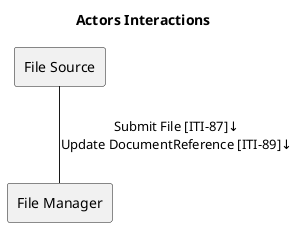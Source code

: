 @startuml
title Actors Interactions
agent "File Source" as FileSource
agent "File Manager" as FileManager
FileSource -- FileManager : "Submit File [ITI-87]↓\nUpdate DocumentReference [ITI-89]↓"
@enduml